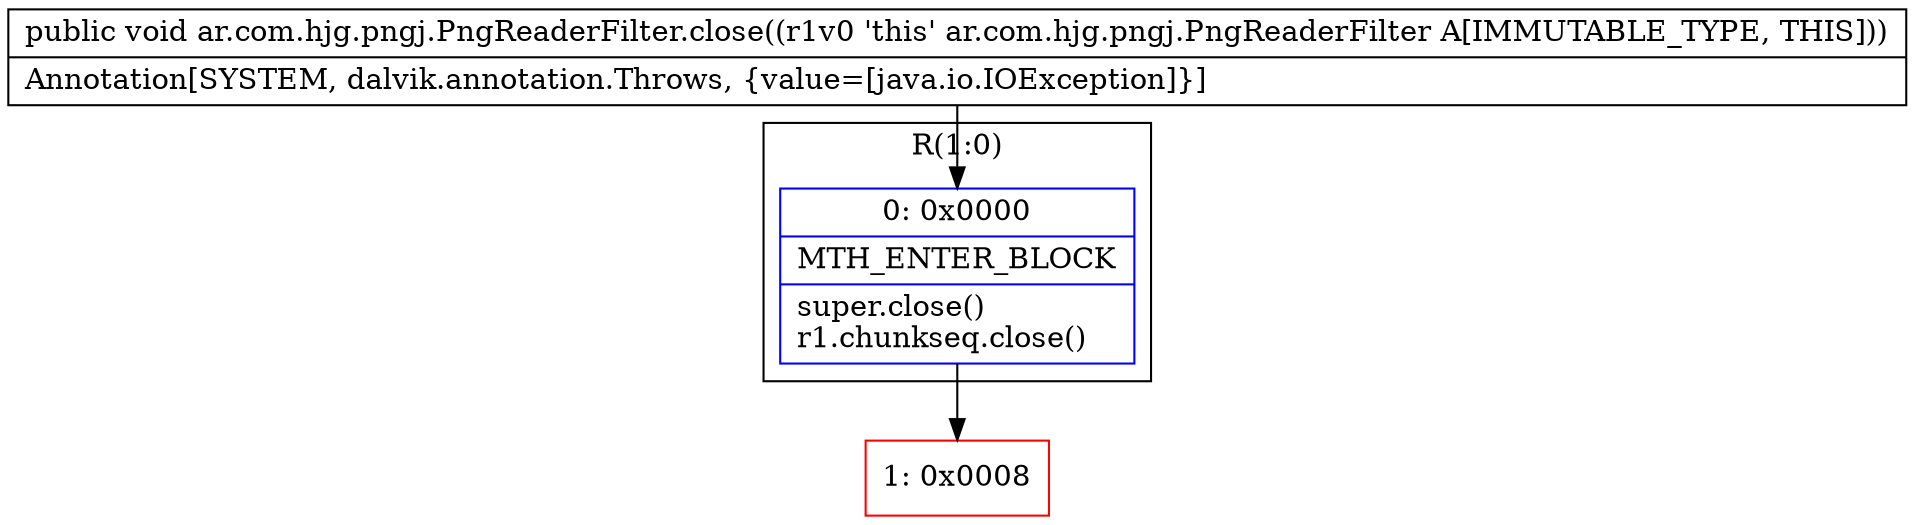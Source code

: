digraph "CFG forar.com.hjg.pngj.PngReaderFilter.close()V" {
subgraph cluster_Region_1018588195 {
label = "R(1:0)";
node [shape=record,color=blue];
Node_0 [shape=record,label="{0\:\ 0x0000|MTH_ENTER_BLOCK\l|super.close()\lr1.chunkseq.close()\l}"];
}
Node_1 [shape=record,color=red,label="{1\:\ 0x0008}"];
MethodNode[shape=record,label="{public void ar.com.hjg.pngj.PngReaderFilter.close((r1v0 'this' ar.com.hjg.pngj.PngReaderFilter A[IMMUTABLE_TYPE, THIS]))  | Annotation[SYSTEM, dalvik.annotation.Throws, \{value=[java.io.IOException]\}]\l}"];
MethodNode -> Node_0;
Node_0 -> Node_1;
}

